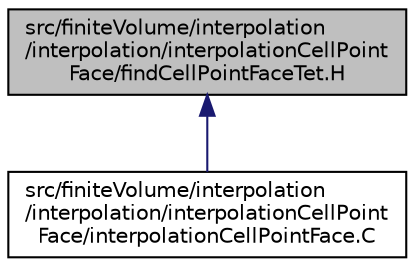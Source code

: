 digraph "src/finiteVolume/interpolation/interpolation/interpolationCellPointFace/findCellPointFaceTet.H"
{
  bgcolor="transparent";
  edge [fontname="Helvetica",fontsize="10",labelfontname="Helvetica",labelfontsize="10"];
  node [fontname="Helvetica",fontsize="10",shape=record];
  Node1 [label="src/finiteVolume/interpolation\l/interpolation/interpolationCellPoint\lFace/findCellPointFaceTet.H",height=0.2,width=0.4,color="black", fillcolor="grey75", style="filled", fontcolor="black"];
  Node1 -> Node2 [dir="back",color="midnightblue",fontsize="10",style="solid",fontname="Helvetica"];
  Node2 [label="src/finiteVolume/interpolation\l/interpolation/interpolationCellPoint\lFace/interpolationCellPointFace.C",height=0.2,width=0.4,color="black",URL="$a06125.html"];
}
